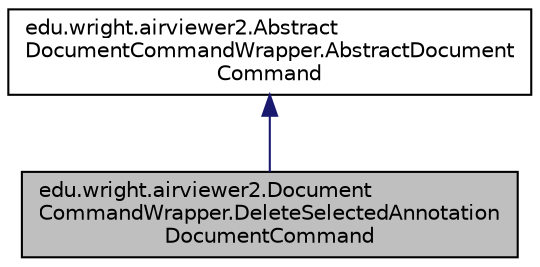 digraph "edu.wright.airviewer2.DocumentCommandWrapper.DeleteSelectedAnnotationDocumentCommand"
{
 // LATEX_PDF_SIZE
  edge [fontname="Helvetica",fontsize="10",labelfontname="Helvetica",labelfontsize="10"];
  node [fontname="Helvetica",fontsize="10",shape=record];
  Node0 [label="edu.wright.airviewer2.Document\lCommandWrapper.DeleteSelectedAnnotation\lDocumentCommand",height=0.2,width=0.4,color="black", fillcolor="grey75", style="filled", fontcolor="black",tooltip="Instances of this class encapsulate commands to annotate PDF documents encapsulated by deleting an ex..."];
  Node1 -> Node0 [dir="back",color="midnightblue",fontsize="10",style="solid",fontname="Helvetica"];
  Node1 [label="edu.wright.airviewer2.Abstract\lDocumentCommandWrapper.AbstractDocument\lCommand",height=0.2,width=0.4,color="black", fillcolor="white", style="filled",URL="$classedu_1_1wright_1_1airviewer2_1_1_abstract_document_command_wrapper_1_1_abstract_document_command.html",tooltip="This class defines the interface, variables, and common operations in order to encapsulates commands ..."];
}
